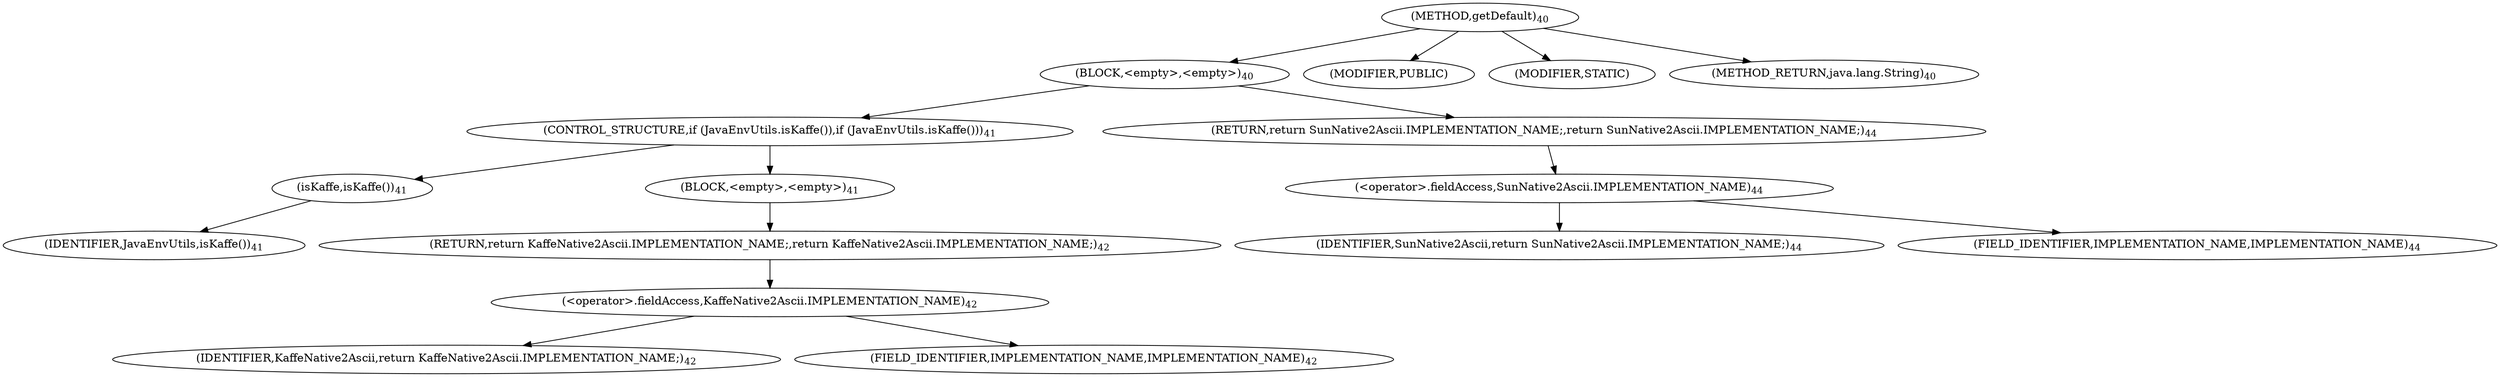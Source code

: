 digraph "getDefault" {  
"18" [label = <(METHOD,getDefault)<SUB>40</SUB>> ]
"19" [label = <(BLOCK,&lt;empty&gt;,&lt;empty&gt;)<SUB>40</SUB>> ]
"20" [label = <(CONTROL_STRUCTURE,if (JavaEnvUtils.isKaffe()),if (JavaEnvUtils.isKaffe()))<SUB>41</SUB>> ]
"21" [label = <(isKaffe,isKaffe())<SUB>41</SUB>> ]
"22" [label = <(IDENTIFIER,JavaEnvUtils,isKaffe())<SUB>41</SUB>> ]
"23" [label = <(BLOCK,&lt;empty&gt;,&lt;empty&gt;)<SUB>41</SUB>> ]
"24" [label = <(RETURN,return KaffeNative2Ascii.IMPLEMENTATION_NAME;,return KaffeNative2Ascii.IMPLEMENTATION_NAME;)<SUB>42</SUB>> ]
"25" [label = <(&lt;operator&gt;.fieldAccess,KaffeNative2Ascii.IMPLEMENTATION_NAME)<SUB>42</SUB>> ]
"26" [label = <(IDENTIFIER,KaffeNative2Ascii,return KaffeNative2Ascii.IMPLEMENTATION_NAME;)<SUB>42</SUB>> ]
"27" [label = <(FIELD_IDENTIFIER,IMPLEMENTATION_NAME,IMPLEMENTATION_NAME)<SUB>42</SUB>> ]
"28" [label = <(RETURN,return SunNative2Ascii.IMPLEMENTATION_NAME;,return SunNative2Ascii.IMPLEMENTATION_NAME;)<SUB>44</SUB>> ]
"29" [label = <(&lt;operator&gt;.fieldAccess,SunNative2Ascii.IMPLEMENTATION_NAME)<SUB>44</SUB>> ]
"30" [label = <(IDENTIFIER,SunNative2Ascii,return SunNative2Ascii.IMPLEMENTATION_NAME;)<SUB>44</SUB>> ]
"31" [label = <(FIELD_IDENTIFIER,IMPLEMENTATION_NAME,IMPLEMENTATION_NAME)<SUB>44</SUB>> ]
"32" [label = <(MODIFIER,PUBLIC)> ]
"33" [label = <(MODIFIER,STATIC)> ]
"34" [label = <(METHOD_RETURN,java.lang.String)<SUB>40</SUB>> ]
  "18" -> "19" 
  "18" -> "32" 
  "18" -> "33" 
  "18" -> "34" 
  "19" -> "20" 
  "19" -> "28" 
  "20" -> "21" 
  "20" -> "23" 
  "21" -> "22" 
  "23" -> "24" 
  "24" -> "25" 
  "25" -> "26" 
  "25" -> "27" 
  "28" -> "29" 
  "29" -> "30" 
  "29" -> "31" 
}
